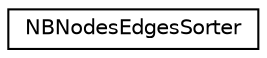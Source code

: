 digraph "Graphical Class Hierarchy"
{
  edge [fontname="Helvetica",fontsize="10",labelfontname="Helvetica",labelfontsize="10"];
  node [fontname="Helvetica",fontsize="10",shape=record];
  rankdir="LR";
  Node0 [label="NBNodesEdgesSorter",height=0.2,width=0.4,color="black", fillcolor="white", style="filled",URL="$d0/d43/class_n_b_nodes_edges_sorter.html"];
}
